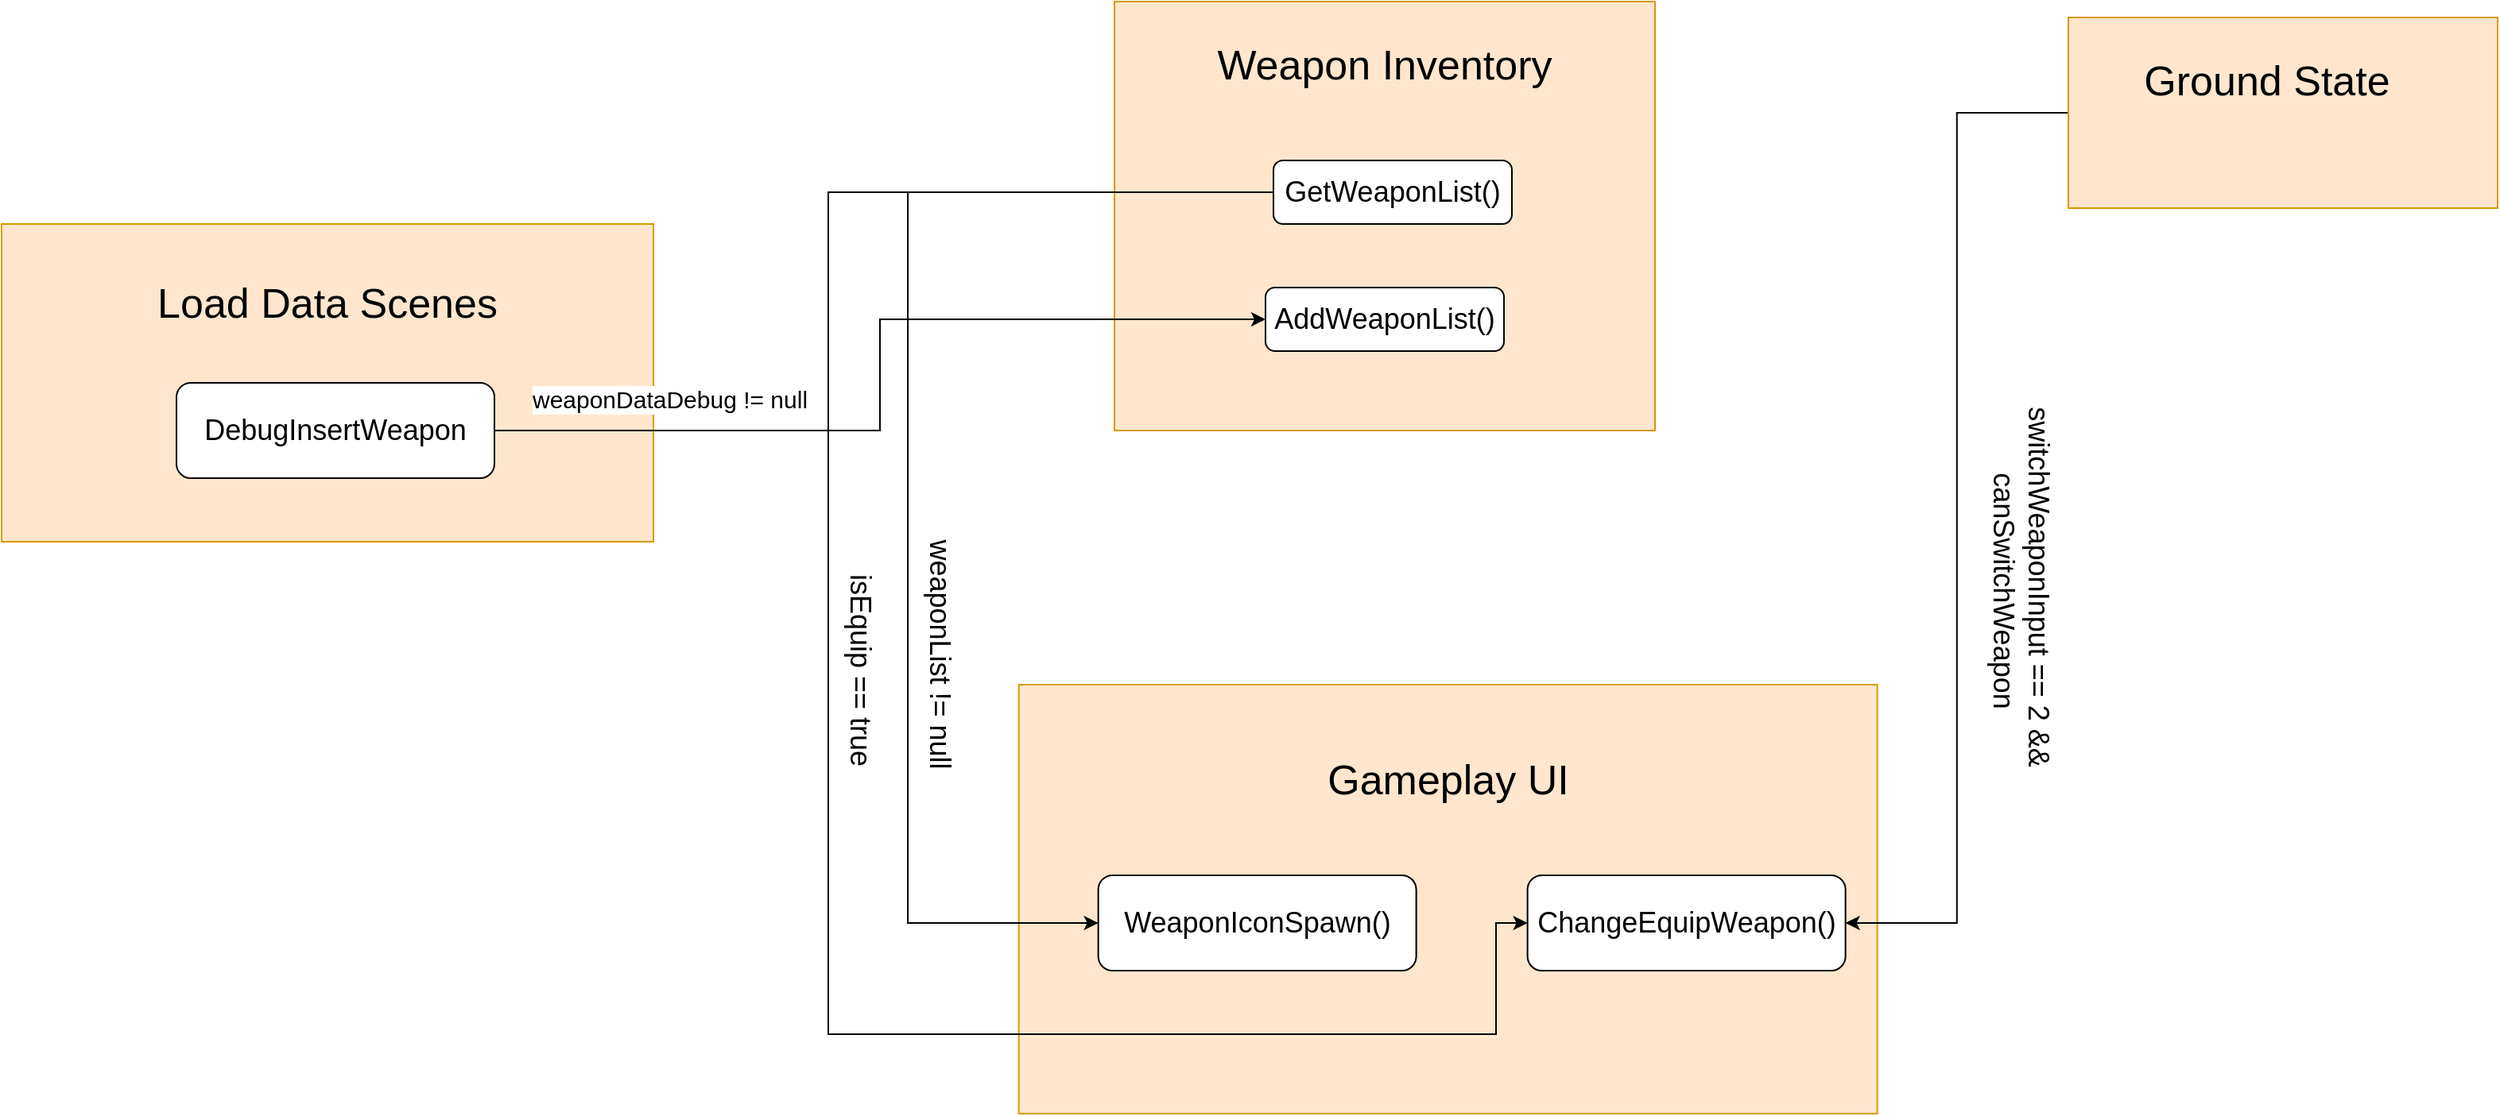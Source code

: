 <mxfile version="14.7.8" type="device"><diagram id="S4q9r__GEUJivZ13XfBj" name="Page-1"><mxGraphModel dx="2881" dy="1089" grid="1" gridSize="10" guides="1" tooltips="1" connect="1" arrows="1" fold="1" page="1" pageScale="1" pageWidth="850" pageHeight="1100" math="0" shadow="0"><root><mxCell id="0"/><mxCell id="1" parent="0"/><mxCell id="QivFvZjYOrcHe3B2EB-K-1" value="" style="rounded=0;whiteSpace=wrap;html=1;fillColor=#ffe6cc;strokeColor=#d79b00;" vertex="1" parent="1"><mxGeometry x="170" y="310" width="340" height="270" as="geometry"/></mxCell><mxCell id="QivFvZjYOrcHe3B2EB-K-2" value="Weapon Inventory" style="text;html=1;strokeColor=none;fillColor=none;align=center;verticalAlign=middle;whiteSpace=wrap;rounded=0;fontSize=26;" vertex="1" parent="1"><mxGeometry x="190" y="320" width="300" height="60" as="geometry"/></mxCell><mxCell id="QivFvZjYOrcHe3B2EB-K-5" value="GetWeaponList()" style="rounded=1;whiteSpace=wrap;html=1;fontSize=18;" vertex="1" parent="1"><mxGeometry x="270" y="410" width="150" height="40" as="geometry"/></mxCell><mxCell id="QivFvZjYOrcHe3B2EB-K-6" value="" style="rounded=0;whiteSpace=wrap;html=1;fillColor=#ffe6cc;strokeColor=#d79b00;" vertex="1" parent="1"><mxGeometry x="109.82" y="740" width="540" height="270" as="geometry"/></mxCell><mxCell id="QivFvZjYOrcHe3B2EB-K-7" value="Gameplay UI" style="text;html=1;strokeColor=none;fillColor=none;align=center;verticalAlign=middle;whiteSpace=wrap;rounded=0;fontSize=26;" vertex="1" parent="1"><mxGeometry x="229.82" y="770" width="300" height="60" as="geometry"/></mxCell><mxCell id="QivFvZjYOrcHe3B2EB-K-8" value="" style="rounded=0;whiteSpace=wrap;html=1;fillColor=#ffe6cc;strokeColor=#d79b00;" vertex="1" parent="1"><mxGeometry x="-530" y="450" width="410" height="200" as="geometry"/></mxCell><mxCell id="QivFvZjYOrcHe3B2EB-K-9" value="Load Data Scenes" style="text;html=1;strokeColor=none;fillColor=none;align=center;verticalAlign=middle;whiteSpace=wrap;rounded=0;fontSize=26;" vertex="1" parent="1"><mxGeometry x="-475" y="470" width="300" height="60" as="geometry"/></mxCell><mxCell id="QivFvZjYOrcHe3B2EB-K-12" style="edgeStyle=orthogonalEdgeStyle;rounded=0;orthogonalLoop=1;jettySize=auto;html=1;exitX=1;exitY=0.5;exitDx=0;exitDy=0;entryX=0;entryY=0.5;entryDx=0;entryDy=0;fontSize=18;" edge="1" parent="1" source="QivFvZjYOrcHe3B2EB-K-10" target="QivFvZjYOrcHe3B2EB-K-11"><mxGeometry relative="1" as="geometry"/></mxCell><mxCell id="QivFvZjYOrcHe3B2EB-K-13" value="weaponDataDebug != null" style="edgeLabel;html=1;align=center;verticalAlign=middle;resizable=0;points=[];fontSize=15;" vertex="1" connectable="0" parent="QivFvZjYOrcHe3B2EB-K-12"><mxGeometry x="0.402" y="-2" relative="1" as="geometry"><mxPoint x="-209" y="48" as="offset"/></mxGeometry></mxCell><mxCell id="QivFvZjYOrcHe3B2EB-K-19" value="switchWeaponInput == 2 &amp;amp;&amp;amp;&amp;nbsp;&lt;br&gt;canSwitchWeapon" style="edgeLabel;html=1;align=center;verticalAlign=middle;resizable=0;points=[];fontSize=18;rotation=90;" vertex="1" connectable="0" parent="QivFvZjYOrcHe3B2EB-K-12"><mxGeometry x="0.402" y="-2" relative="1" as="geometry"><mxPoint x="641" y="168" as="offset"/></mxGeometry></mxCell><mxCell id="QivFvZjYOrcHe3B2EB-K-25" value="weaponList != null" style="edgeLabel;html=1;align=center;verticalAlign=middle;resizable=0;points=[];fontSize=18;rotation=90;" vertex="1" connectable="0" parent="QivFvZjYOrcHe3B2EB-K-12"><mxGeometry x="0.402" y="-2" relative="1" as="geometry"><mxPoint x="-39" y="208" as="offset"/></mxGeometry></mxCell><mxCell id="QivFvZjYOrcHe3B2EB-K-26" value="isEquip == true" style="edgeLabel;html=1;align=center;verticalAlign=middle;resizable=0;points=[];fontSize=18;rotation=90;" vertex="1" connectable="0" parent="QivFvZjYOrcHe3B2EB-K-12"><mxGeometry x="0.402" y="-2" relative="1" as="geometry"><mxPoint x="-89" y="218" as="offset"/></mxGeometry></mxCell><mxCell id="QivFvZjYOrcHe3B2EB-K-10" value="DebugInsertWeapon" style="rounded=1;whiteSpace=wrap;html=1;fontSize=18;" vertex="1" parent="1"><mxGeometry x="-420" y="550" width="200" height="60" as="geometry"/></mxCell><mxCell id="QivFvZjYOrcHe3B2EB-K-11" value="AddWeaponList()" style="rounded=1;whiteSpace=wrap;html=1;fontSize=18;" vertex="1" parent="1"><mxGeometry x="265" y="490" width="150" height="40" as="geometry"/></mxCell><mxCell id="QivFvZjYOrcHe3B2EB-K-15" value="ChangeEquipWeapon()" style="rounded=1;whiteSpace=wrap;html=1;fontSize=18;" vertex="1" parent="1"><mxGeometry x="429.82" y="860" width="200" height="60" as="geometry"/></mxCell><mxCell id="QivFvZjYOrcHe3B2EB-K-29" style="edgeStyle=orthogonalEdgeStyle;rounded=0;orthogonalLoop=1;jettySize=auto;html=1;exitX=0;exitY=0.5;exitDx=0;exitDy=0;entryX=1;entryY=0.5;entryDx=0;entryDy=0;fontSize=15;" edge="1" parent="1" source="QivFvZjYOrcHe3B2EB-K-16" target="QivFvZjYOrcHe3B2EB-K-15"><mxGeometry relative="1" as="geometry"/></mxCell><mxCell id="QivFvZjYOrcHe3B2EB-K-16" value="" style="rounded=0;whiteSpace=wrap;html=1;fillColor=#ffe6cc;strokeColor=#d79b00;" vertex="1" parent="1"><mxGeometry x="770" y="320" width="270" height="120" as="geometry"/></mxCell><mxCell id="QivFvZjYOrcHe3B2EB-K-17" value="Ground State" style="text;html=1;strokeColor=none;fillColor=none;align=center;verticalAlign=middle;whiteSpace=wrap;rounded=0;fontSize=26;" vertex="1" parent="1"><mxGeometry x="780" y="330" width="230" height="60" as="geometry"/></mxCell><mxCell id="QivFvZjYOrcHe3B2EB-K-20" value="WeaponIconSpawn()" style="rounded=1;whiteSpace=wrap;html=1;fontSize=18;" vertex="1" parent="1"><mxGeometry x="159.82" y="860" width="200" height="60" as="geometry"/></mxCell><mxCell id="QivFvZjYOrcHe3B2EB-K-27" style="edgeStyle=orthogonalEdgeStyle;rounded=0;orthogonalLoop=1;jettySize=auto;html=1;exitX=0;exitY=0.5;exitDx=0;exitDy=0;entryX=0;entryY=0.5;entryDx=0;entryDy=0;fontSize=15;" edge="1" parent="1" source="QivFvZjYOrcHe3B2EB-K-5" target="QivFvZjYOrcHe3B2EB-K-20"><mxGeometry relative="1" as="geometry"><Array as="points"><mxPoint x="40" y="430"/><mxPoint x="40" y="890"/></Array></mxGeometry></mxCell><mxCell id="QivFvZjYOrcHe3B2EB-K-28" style="edgeStyle=orthogonalEdgeStyle;rounded=0;orthogonalLoop=1;jettySize=auto;html=1;exitX=0;exitY=0.5;exitDx=0;exitDy=0;entryX=0;entryY=0.5;entryDx=0;entryDy=0;fontSize=15;" edge="1" parent="1" source="QivFvZjYOrcHe3B2EB-K-5" target="QivFvZjYOrcHe3B2EB-K-15"><mxGeometry relative="1" as="geometry"><Array as="points"><mxPoint x="-10" y="430"/><mxPoint x="-10" y="960"/><mxPoint x="410" y="960"/><mxPoint x="410" y="890"/></Array></mxGeometry></mxCell></root></mxGraphModel></diagram></mxfile>